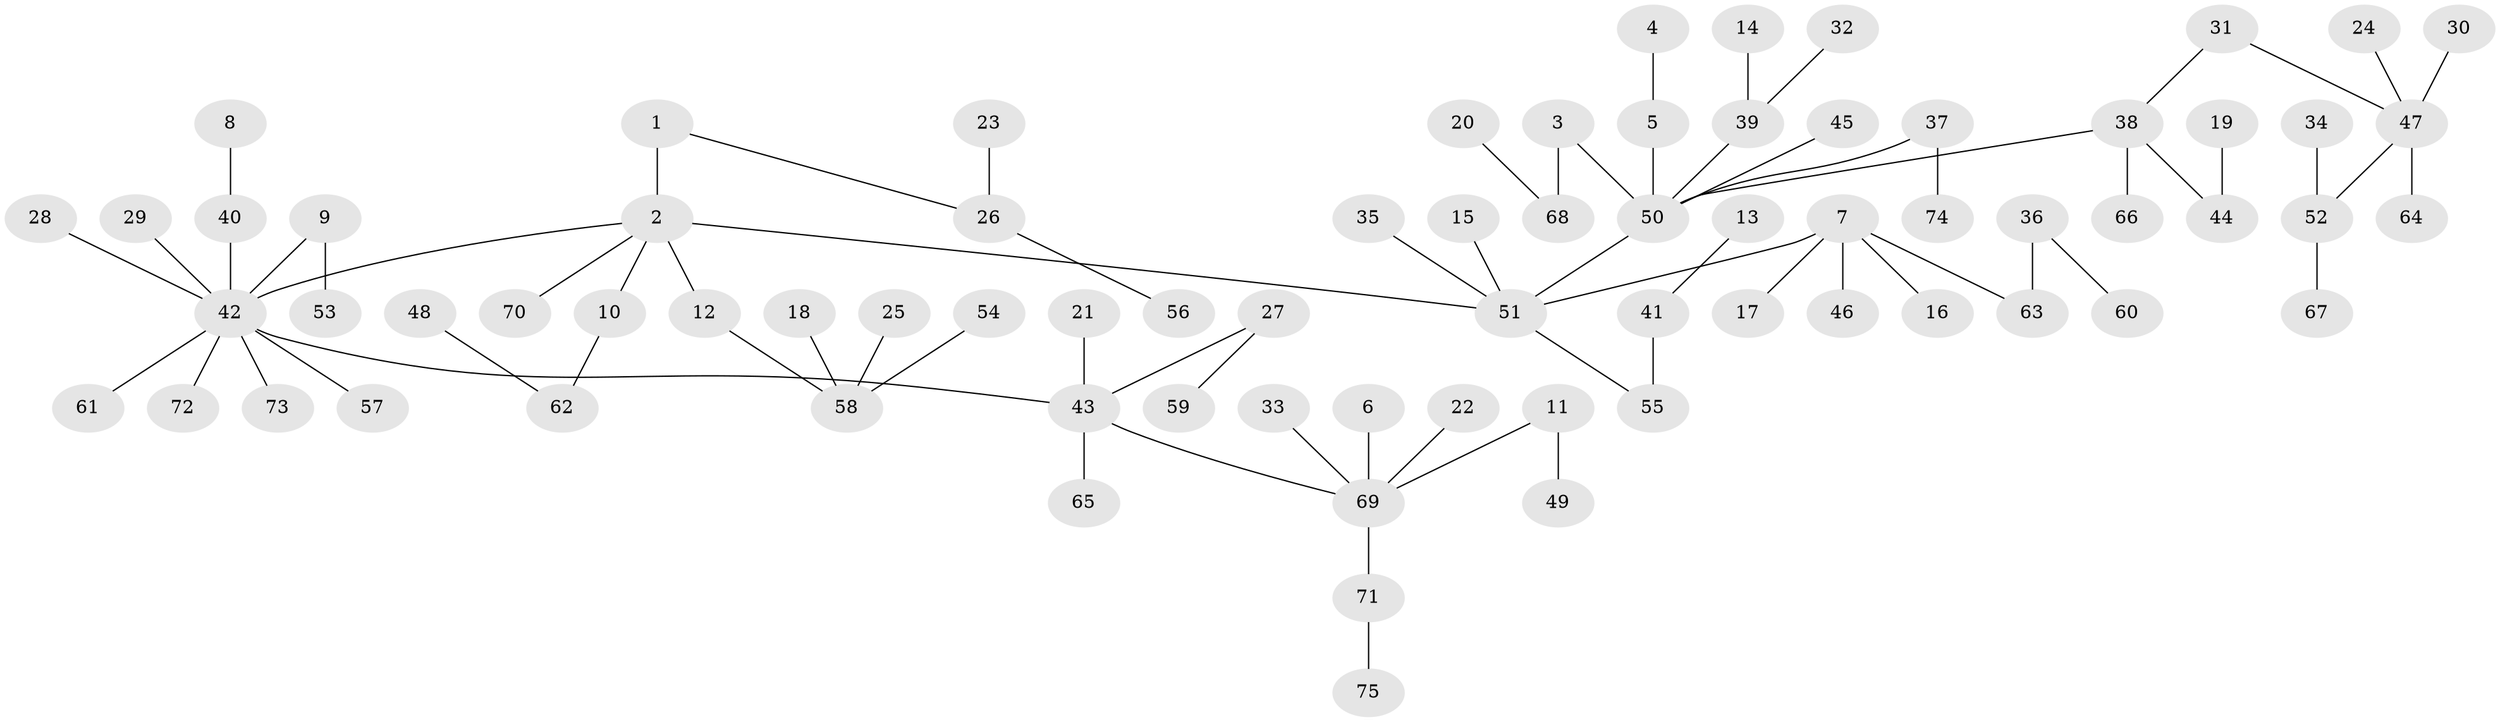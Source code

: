 // original degree distribution, {5: 0.03355704697986577, 2: 0.21476510067114093, 7: 0.013422818791946308, 3: 0.14093959731543623, 6: 0.013422818791946308, 4: 0.053691275167785234, 8: 0.006711409395973154, 1: 0.5234899328859061}
// Generated by graph-tools (version 1.1) at 2025/50/03/09/25 03:50:26]
// undirected, 75 vertices, 74 edges
graph export_dot {
graph [start="1"]
  node [color=gray90,style=filled];
  1;
  2;
  3;
  4;
  5;
  6;
  7;
  8;
  9;
  10;
  11;
  12;
  13;
  14;
  15;
  16;
  17;
  18;
  19;
  20;
  21;
  22;
  23;
  24;
  25;
  26;
  27;
  28;
  29;
  30;
  31;
  32;
  33;
  34;
  35;
  36;
  37;
  38;
  39;
  40;
  41;
  42;
  43;
  44;
  45;
  46;
  47;
  48;
  49;
  50;
  51;
  52;
  53;
  54;
  55;
  56;
  57;
  58;
  59;
  60;
  61;
  62;
  63;
  64;
  65;
  66;
  67;
  68;
  69;
  70;
  71;
  72;
  73;
  74;
  75;
  1 -- 2 [weight=1.0];
  1 -- 26 [weight=1.0];
  2 -- 10 [weight=1.0];
  2 -- 12 [weight=1.0];
  2 -- 42 [weight=1.0];
  2 -- 51 [weight=1.0];
  2 -- 70 [weight=1.0];
  3 -- 50 [weight=1.0];
  3 -- 68 [weight=1.0];
  4 -- 5 [weight=1.0];
  5 -- 50 [weight=1.0];
  6 -- 69 [weight=1.0];
  7 -- 16 [weight=1.0];
  7 -- 17 [weight=1.0];
  7 -- 46 [weight=1.0];
  7 -- 51 [weight=1.0];
  7 -- 63 [weight=1.0];
  8 -- 40 [weight=1.0];
  9 -- 42 [weight=1.0];
  9 -- 53 [weight=1.0];
  10 -- 62 [weight=1.0];
  11 -- 49 [weight=1.0];
  11 -- 69 [weight=1.0];
  12 -- 58 [weight=1.0];
  13 -- 41 [weight=1.0];
  14 -- 39 [weight=1.0];
  15 -- 51 [weight=1.0];
  18 -- 58 [weight=1.0];
  19 -- 44 [weight=1.0];
  20 -- 68 [weight=1.0];
  21 -- 43 [weight=1.0];
  22 -- 69 [weight=1.0];
  23 -- 26 [weight=1.0];
  24 -- 47 [weight=1.0];
  25 -- 58 [weight=1.0];
  26 -- 56 [weight=1.0];
  27 -- 43 [weight=1.0];
  27 -- 59 [weight=1.0];
  28 -- 42 [weight=1.0];
  29 -- 42 [weight=1.0];
  30 -- 47 [weight=1.0];
  31 -- 38 [weight=1.0];
  31 -- 47 [weight=1.0];
  32 -- 39 [weight=1.0];
  33 -- 69 [weight=1.0];
  34 -- 52 [weight=1.0];
  35 -- 51 [weight=1.0];
  36 -- 60 [weight=1.0];
  36 -- 63 [weight=1.0];
  37 -- 50 [weight=1.0];
  37 -- 74 [weight=1.0];
  38 -- 44 [weight=1.0];
  38 -- 50 [weight=1.0];
  38 -- 66 [weight=1.0];
  39 -- 50 [weight=1.0];
  40 -- 42 [weight=1.0];
  41 -- 55 [weight=1.0];
  42 -- 43 [weight=1.0];
  42 -- 57 [weight=1.0];
  42 -- 61 [weight=1.0];
  42 -- 72 [weight=1.0];
  42 -- 73 [weight=1.0];
  43 -- 65 [weight=1.0];
  43 -- 69 [weight=1.0];
  45 -- 50 [weight=1.0];
  47 -- 52 [weight=1.0];
  47 -- 64 [weight=1.0];
  48 -- 62 [weight=1.0];
  50 -- 51 [weight=1.0];
  51 -- 55 [weight=1.0];
  52 -- 67 [weight=1.0];
  54 -- 58 [weight=1.0];
  69 -- 71 [weight=1.0];
  71 -- 75 [weight=1.0];
}
